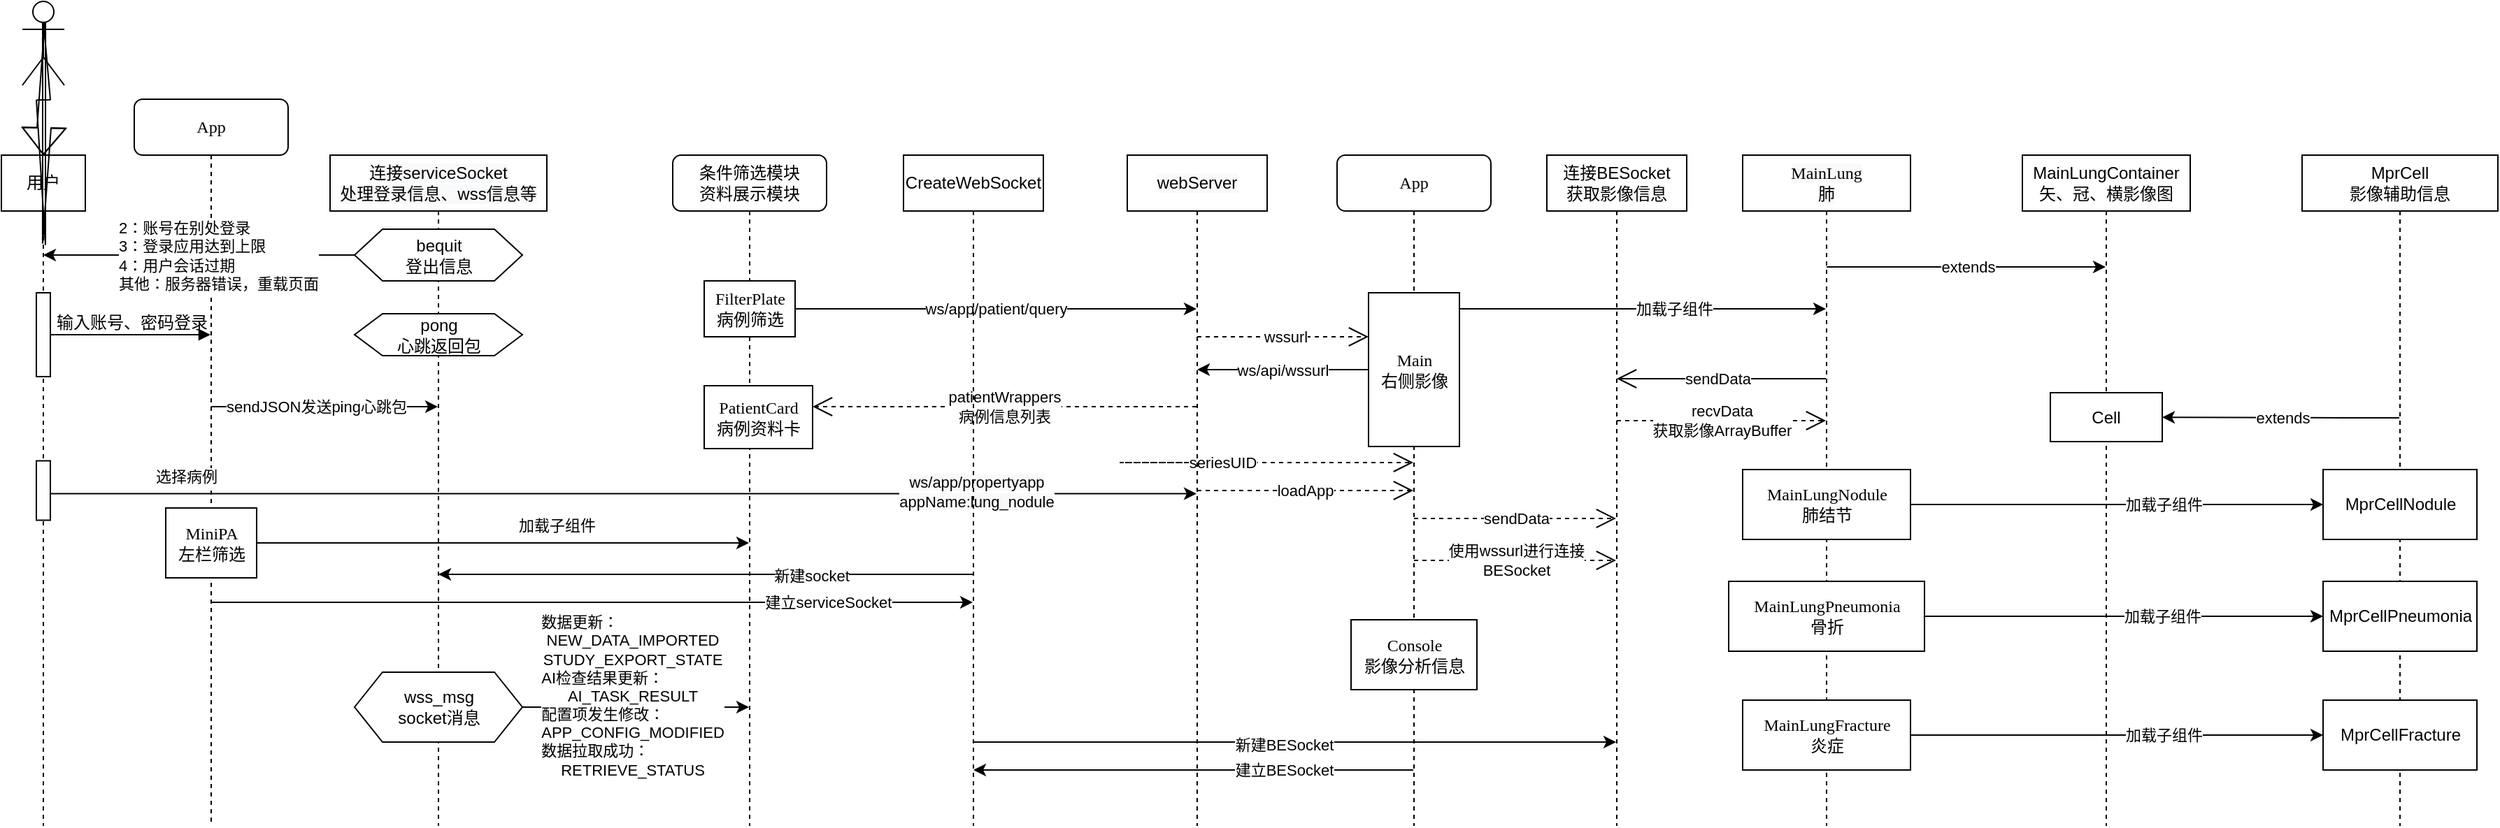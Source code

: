 <mxfile version="14.9.0" type="github">
  <diagram name="Page-1" id="13e1069c-82ec-6db2-03f1-153e76fe0fe0">
    <mxGraphModel dx="1154" dy="594" grid="1" gridSize="10" guides="1" tooltips="1" connect="1" arrows="1" fold="1" page="1" pageScale="1" pageWidth="1100" pageHeight="850" background="none" math="0" shadow="0">
      <root>
        <mxCell id="0" />
        <mxCell id="1" parent="0" />
        <mxCell id="7baba1c4bc27f4b0-2" value="条件筛选模块&lt;br&gt;资料展示模块" style="shape=umlLifeline;perimeter=lifelinePerimeter;whiteSpace=wrap;html=1;container=1;collapsible=0;recursiveResize=0;outlineConnect=0;rounded=1;shadow=0;comic=0;labelBackgroundColor=none;strokeWidth=1;fontFamily=Verdana;fontSize=12;align=center;" parent="1" vertex="1">
          <mxGeometry x="495" y="120" width="110" height="480" as="geometry" />
        </mxCell>
        <mxCell id="7baba1c4bc27f4b0-10" value="FilterPlate&lt;br&gt;病例筛选" style="html=1;points=[];perimeter=orthogonalPerimeter;rounded=0;shadow=0;comic=0;labelBackgroundColor=none;strokeWidth=1;fontFamily=Verdana;fontSize=12;align=center;" parent="7baba1c4bc27f4b0-2" vertex="1">
          <mxGeometry x="22.5" y="90" width="65" height="40" as="geometry" />
        </mxCell>
        <mxCell id="CF_FWANQ5Wj2ceeT_asj-14" value="PatientCard&lt;br&gt;病例资料卡" style="html=1;points=[];perimeter=orthogonalPerimeter;rounded=0;shadow=0;comic=0;labelBackgroundColor=none;strokeWidth=1;fontFamily=Verdana;fontSize=12;align=center;" parent="7baba1c4bc27f4b0-2" vertex="1">
          <mxGeometry x="22.5" y="165" width="77.5" height="45" as="geometry" />
        </mxCell>
        <mxCell id="7baba1c4bc27f4b0-8" value="App" style="shape=umlLifeline;perimeter=lifelinePerimeter;whiteSpace=wrap;html=1;container=1;collapsible=0;recursiveResize=0;outlineConnect=0;rounded=1;shadow=0;comic=0;labelBackgroundColor=none;strokeWidth=1;fontFamily=Verdana;fontSize=12;align=center;" parent="1" vertex="1">
          <mxGeometry x="110" y="80" width="110" height="520" as="geometry" />
        </mxCell>
        <mxCell id="7baba1c4bc27f4b0-9" value="MiniPA&lt;br&gt;左栏筛选" style="html=1;points=[];perimeter=orthogonalPerimeter;rounded=0;shadow=0;comic=0;labelBackgroundColor=none;strokeWidth=1;fontFamily=Verdana;fontSize=12;align=center;" parent="7baba1c4bc27f4b0-8" vertex="1">
          <mxGeometry x="22.5" y="292.5" width="65" height="50" as="geometry" />
        </mxCell>
        <mxCell id="CF_FWANQ5Wj2ceeT_asj-6" value="&lt;span style=&quot;font-family: &amp;#34;helvetica&amp;#34;&quot;&gt;输入账号、密码登录&lt;/span&gt;" style="html=1;verticalAlign=bottom;endArrow=block;labelBackgroundColor=none;fontFamily=Verdana;fontSize=12;edgeStyle=elbowEdgeStyle;elbow=vertical;" parent="1" source="CF_FWANQ5Wj2ceeT_asj-2" target="7baba1c4bc27f4b0-8" edge="1">
          <mxGeometry relative="1" as="geometry">
            <mxPoint x="40" y="240" as="sourcePoint" />
            <mxPoint x="120" y="250" as="targetPoint" />
          </mxGeometry>
        </mxCell>
        <mxCell id="CF_FWANQ5Wj2ceeT_asj-12" value="" style="endArrow=classic;html=1;" parent="1" source="7baba1c4bc27f4b0-9" target="7baba1c4bc27f4b0-2" edge="1">
          <mxGeometry width="50" height="50" relative="1" as="geometry">
            <mxPoint x="310" y="230" as="sourcePoint" />
            <mxPoint x="360" y="180" as="targetPoint" />
          </mxGeometry>
        </mxCell>
        <mxCell id="CF_FWANQ5Wj2ceeT_asj-13" value="加载子组件" style="edgeLabel;html=1;align=center;verticalAlign=middle;resizable=0;points=[];" parent="CF_FWANQ5Wj2ceeT_asj-12" vertex="1" connectable="0">
          <mxGeometry x="0.298" y="-3" relative="1" as="geometry">
            <mxPoint x="-14" y="-16" as="offset" />
          </mxGeometry>
        </mxCell>
        <mxCell id="CF_FWANQ5Wj2ceeT_asj-16" value="ws/app/patient/query" style="endArrow=classic;html=1;startArrow=none;" parent="1" source="7baba1c4bc27f4b0-10" target="GgmhdhTbTPwPxOHPuyEN-118" edge="1">
          <mxGeometry width="50" height="50" relative="1" as="geometry">
            <mxPoint x="613.99" y="167.353" as="sourcePoint" />
            <mxPoint x="770" y="220" as="targetPoint" />
          </mxGeometry>
        </mxCell>
        <mxCell id="GgmhdhTbTPwPxOHPuyEN-7" value="App" style="shape=umlLifeline;perimeter=lifelinePerimeter;whiteSpace=wrap;html=1;container=1;collapsible=0;recursiveResize=0;outlineConnect=0;rounded=1;shadow=0;comic=0;labelBackgroundColor=none;strokeWidth=1;fontFamily=Verdana;fontSize=12;align=center;" parent="1" vertex="1">
          <mxGeometry x="970" y="120" width="110" height="480" as="geometry" />
        </mxCell>
        <mxCell id="GgmhdhTbTPwPxOHPuyEN-8" value="Console&lt;br&gt;影像分析信息" style="html=1;points=[];perimeter=orthogonalPerimeter;rounded=0;shadow=0;comic=0;labelBackgroundColor=none;strokeWidth=1;fontFamily=Verdana;fontSize=12;align=center;" parent="GgmhdhTbTPwPxOHPuyEN-7" vertex="1">
          <mxGeometry x="10" y="332.5" width="90" height="50" as="geometry" />
        </mxCell>
        <mxCell id="GgmhdhTbTPwPxOHPuyEN-9" value="Main&lt;br&gt;右侧影像" style="html=1;points=[];perimeter=orthogonalPerimeter;rounded=0;shadow=0;comic=0;labelBackgroundColor=none;strokeWidth=1;fontFamily=Verdana;fontSize=12;align=center;" parent="GgmhdhTbTPwPxOHPuyEN-7" vertex="1">
          <mxGeometry x="22.5" y="98.5" width="65" height="110" as="geometry" />
        </mxCell>
        <mxCell id="GgmhdhTbTPwPxOHPuyEN-19" value="loadApp" style="endArrow=open;endSize=12;dashed=1;html=1;" parent="1" source="GgmhdhTbTPwPxOHPuyEN-118" target="GgmhdhTbTPwPxOHPuyEN-7" edge="1">
          <mxGeometry x="-0.003" width="160" relative="1" as="geometry">
            <mxPoint x="774" y="390" as="sourcePoint" />
            <mxPoint x="923.99" y="210" as="targetPoint" />
            <mxPoint as="offset" />
          </mxGeometry>
        </mxCell>
        <mxCell id="GgmhdhTbTPwPxOHPuyEN-24" value="wssurl" style="endArrow=open;endSize=12;dashed=1;html=1;" parent="1" source="GgmhdhTbTPwPxOHPuyEN-118" target="GgmhdhTbTPwPxOHPuyEN-9" edge="1">
          <mxGeometry x="0.02" width="160" relative="1" as="geometry">
            <mxPoint x="773.99" y="290" as="sourcePoint" />
            <mxPoint x="833.99" y="240" as="targetPoint" />
            <Array as="points">
              <mxPoint x="870" y="250" />
            </Array>
            <mxPoint as="offset" />
          </mxGeometry>
        </mxCell>
        <mxCell id="GgmhdhTbTPwPxOHPuyEN-27" value="使用wssurl进行连接&lt;br&gt;BESocket" style="endArrow=open;endSize=12;dashed=1;html=1;" parent="1" source="GgmhdhTbTPwPxOHPuyEN-7" target="GgmhdhTbTPwPxOHPuyEN-117" edge="1">
          <mxGeometry width="160" relative="1" as="geometry">
            <mxPoint x="943.99" y="250" as="sourcePoint" />
            <mxPoint x="1113.99" y="280" as="targetPoint" />
            <Array as="points">
              <mxPoint x="1090" y="410" />
            </Array>
          </mxGeometry>
        </mxCell>
        <mxCell id="GgmhdhTbTPwPxOHPuyEN-30" value="" style="endArrow=classic;html=1;" parent="1" source="GgmhdhTbTPwPxOHPuyEN-9" target="GgmhdhTbTPwPxOHPuyEN-116" edge="1">
          <mxGeometry width="50" height="50" relative="1" as="geometry">
            <mxPoint x="964.49" y="250" as="sourcePoint" />
            <mxPoint x="1333" y="250" as="targetPoint" />
            <Array as="points">
              <mxPoint x="1240" y="230" />
            </Array>
          </mxGeometry>
        </mxCell>
        <mxCell id="GgmhdhTbTPwPxOHPuyEN-31" value="加载子组件" style="edgeLabel;html=1;align=center;verticalAlign=middle;resizable=0;points=[];" parent="GgmhdhTbTPwPxOHPuyEN-30" vertex="1" connectable="0">
          <mxGeometry x="-0.143" y="-1" relative="1" as="geometry">
            <mxPoint x="41" y="-1" as="offset" />
          </mxGeometry>
        </mxCell>
        <mxCell id="GgmhdhTbTPwPxOHPuyEN-51" value="" style="endArrow=none;dashed=1;html=1;startArrow=none;" parent="1" edge="1">
          <mxGeometry width="50" height="50" relative="1" as="geometry">
            <mxPoint x="1335" y="145" as="sourcePoint" />
            <mxPoint x="1335" y="130" as="targetPoint" />
          </mxGeometry>
        </mxCell>
        <mxCell id="GgmhdhTbTPwPxOHPuyEN-58" value="extends" style="endArrow=classic;html=1;" parent="1" source="GgmhdhTbTPwPxOHPuyEN-116" target="GgmhdhTbTPwPxOHPuyEN-115" edge="1">
          <mxGeometry x="0.005" width="50" height="50" relative="1" as="geometry">
            <mxPoint x="1334" y="200" as="sourcePoint" />
            <mxPoint x="1494" y="200" as="targetPoint" />
            <Array as="points">
              <mxPoint x="1450" y="200" />
            </Array>
            <mxPoint x="1" as="offset" />
          </mxGeometry>
        </mxCell>
        <mxCell id="GgmhdhTbTPwPxOHPuyEN-61" value="recvData&lt;br&gt;获取影像ArrayBuffer" style="endArrow=open;endSize=12;dashed=1;html=1;" parent="1" source="GgmhdhTbTPwPxOHPuyEN-117" target="GgmhdhTbTPwPxOHPuyEN-116" edge="1">
          <mxGeometry width="160" relative="1" as="geometry">
            <mxPoint x="1120" y="310" as="sourcePoint" />
            <mxPoint x="1334" y="310" as="targetPoint" />
            <Array as="points">
              <mxPoint x="1190" y="310" />
            </Array>
          </mxGeometry>
        </mxCell>
        <mxCell id="GgmhdhTbTPwPxOHPuyEN-68" value="patientWrappers&lt;br&gt;病例信息列表" style="endArrow=open;endSize=12;dashed=1;html=1;" parent="1" source="GgmhdhTbTPwPxOHPuyEN-118" target="CF_FWANQ5Wj2ceeT_asj-14" edge="1">
          <mxGeometry width="160" relative="1" as="geometry">
            <mxPoint x="770" y="308" as="sourcePoint" />
            <mxPoint x="723.99" y="380" as="targetPoint" />
            <Array as="points">
              <mxPoint x="740" y="300" />
            </Array>
          </mxGeometry>
        </mxCell>
        <mxCell id="GgmhdhTbTPwPxOHPuyEN-70" value="选择病例" style="endArrow=classic;html=1;exitX=0.9;exitY=0.553;exitDx=0;exitDy=0;exitPerimeter=0;" parent="1" source="GgmhdhTbTPwPxOHPuyEN-73" target="GgmhdhTbTPwPxOHPuyEN-118" edge="1">
          <mxGeometry x="-0.761" y="12" width="50" height="50" relative="1" as="geometry">
            <mxPoint x="30" y="358.53" as="sourcePoint" />
            <mxPoint x="770" y="362" as="targetPoint" />
            <mxPoint as="offset" />
          </mxGeometry>
        </mxCell>
        <mxCell id="GgmhdhTbTPwPxOHPuyEN-84" value="Text" style="edgeLabel;html=1;align=center;verticalAlign=middle;resizable=0;points=[];" parent="GgmhdhTbTPwPxOHPuyEN-70" vertex="1" connectable="0">
          <mxGeometry x="0.592" y="-1" relative="1" as="geometry">
            <mxPoint as="offset" />
          </mxGeometry>
        </mxCell>
        <mxCell id="GgmhdhTbTPwPxOHPuyEN-85" value="&lt;span style=&quot;background-color: rgb(248 , 249 , 250)&quot;&gt;ws/app/propertyapp&lt;/span&gt;&lt;br&gt;&lt;span style=&quot;background-color: rgb(248 , 249 , 250)&quot;&gt;appName:lung_nodule&lt;/span&gt;" style="edgeLabel;html=1;align=center;verticalAlign=middle;resizable=0;points=[];" parent="GgmhdhTbTPwPxOHPuyEN-70" vertex="1" connectable="0">
          <mxGeometry x="0.595" y="-3" relative="1" as="geometry">
            <mxPoint x="8" y="-5" as="offset" />
          </mxGeometry>
        </mxCell>
        <mxCell id="GgmhdhTbTPwPxOHPuyEN-75" value="seriesUID" style="endArrow=open;endSize=12;dashed=1;html=1;" parent="1" source="GgmhdhTbTPwPxOHPuyEN-118" target="GgmhdhTbTPwPxOHPuyEN-7" edge="1">
          <mxGeometry width="160" relative="1" as="geometry">
            <mxPoint x="759.5" y="342" as="sourcePoint" />
            <mxPoint x="934.5" y="342" as="targetPoint" />
            <Array as="points">
              <mxPoint x="810" y="340" />
            </Array>
          </mxGeometry>
        </mxCell>
        <mxCell id="GgmhdhTbTPwPxOHPuyEN-76" value="&lt;span style=&quot;color: rgb(0 , 0 , 0) ; font-family: &amp;#34;helvetica&amp;#34; ; font-size: 11px ; font-style: normal ; font-weight: 400 ; letter-spacing: normal ; text-align: center ; text-indent: 0px ; text-transform: none ; word-spacing: 0px ; background-color: rgb(255 , 255 , 255) ; display: inline ; float: none&quot;&gt;ws/api/wssurl&lt;/span&gt;" style="endArrow=classic;html=1;" parent="1" source="GgmhdhTbTPwPxOHPuyEN-9" target="GgmhdhTbTPwPxOHPuyEN-118" edge="1">
          <mxGeometry width="50" height="50" relative="1" as="geometry">
            <mxPoint x="773.99" y="310" as="sourcePoint" />
            <mxPoint x="773.99" y="320" as="targetPoint" />
            <Array as="points" />
          </mxGeometry>
        </mxCell>
        <mxCell id="GgmhdhTbTPwPxOHPuyEN-91" value="" style="endArrow=classic;html=1;" parent="1" source="GgmhdhTbTPwPxOHPuyEN-88" target="GgmhdhTbTPwPxOHPuyEN-121" edge="1">
          <mxGeometry width="50" height="50" relative="1" as="geometry">
            <mxPoint x="240" y="196" as="sourcePoint" />
            <mxPoint x="30" y="186" as="targetPoint" />
          </mxGeometry>
        </mxCell>
        <mxCell id="GgmhdhTbTPwPxOHPuyEN-92" value="&lt;div style=&quot;text-align: left&quot;&gt;2：账号在别处登录&lt;/div&gt;&lt;div style=&quot;text-align: left&quot;&gt;3：登录应用达到上限&lt;/div&gt;&lt;div style=&quot;text-align: left&quot;&gt;4：用户会话过期&lt;/div&gt;&lt;div style=&quot;text-align: left&quot;&gt;其他：服务器错误，重载页面&lt;/div&gt;" style="edgeLabel;html=1;align=center;verticalAlign=middle;resizable=0;points=[];" parent="GgmhdhTbTPwPxOHPuyEN-91" vertex="1" connectable="0">
          <mxGeometry x="-0.283" relative="1" as="geometry">
            <mxPoint x="-18" as="offset" />
          </mxGeometry>
        </mxCell>
        <mxCell id="GgmhdhTbTPwPxOHPuyEN-93" value="" style="endArrow=classic;html=1;" parent="1" source="GgmhdhTbTPwPxOHPuyEN-90" target="7baba1c4bc27f4b0-2" edge="1">
          <mxGeometry width="50" height="50" relative="1" as="geometry">
            <mxPoint x="390" y="410" as="sourcePoint" />
            <mxPoint x="440" y="360" as="targetPoint" />
          </mxGeometry>
        </mxCell>
        <mxCell id="GgmhdhTbTPwPxOHPuyEN-94" value="&lt;div style=&quot;text-align: left&quot;&gt;数据更新：&lt;/div&gt;NEW_DATA_IMPORTED&lt;br&gt;&lt;span style=&quot;font-size: 11px&quot;&gt;STUDY_EXPORT_STATE&lt;br&gt;&lt;div style=&quot;text-align: left&quot;&gt;AI检查结果更新：&lt;/div&gt;&lt;/span&gt;AI_TASK_RESULT&lt;br&gt;&lt;div style=&quot;text-align: left&quot;&gt;配置项发生修改：&lt;/div&gt;&lt;div&gt;&lt;span style=&quot;font-size: 11px&quot;&gt;APP_CONFIG_MODIFIED&lt;/span&gt;&lt;br&gt;&lt;/div&gt;&lt;div style=&quot;text-align: left&quot;&gt;&lt;span style=&quot;font-size: 11px&quot;&gt;数据拉取成功：&lt;/span&gt;&lt;/div&gt;&lt;div&gt;&lt;span style=&quot;font-size: 11px&quot;&gt;RETRIEVE_STATUS&lt;/span&gt;&lt;br&gt;&lt;/div&gt;" style="edgeLabel;html=1;align=center;verticalAlign=middle;resizable=0;points=[];" parent="GgmhdhTbTPwPxOHPuyEN-93" vertex="1" connectable="0">
          <mxGeometry x="-0.211" y="1" relative="1" as="geometry">
            <mxPoint x="14" y="-7" as="offset" />
          </mxGeometry>
        </mxCell>
        <mxCell id="GgmhdhTbTPwPxOHPuyEN-110" value="" style="endArrow=classic;html=1;" parent="1" source="GgmhdhTbTPwPxOHPuyEN-46" target="GgmhdhTbTPwPxOHPuyEN-126" edge="1">
          <mxGeometry width="50" height="50" relative="1" as="geometry">
            <mxPoint x="1335" y="270" as="sourcePoint" />
            <mxPoint x="1650" y="370" as="targetPoint" />
          </mxGeometry>
        </mxCell>
        <mxCell id="GgmhdhTbTPwPxOHPuyEN-111" value="加载子组件" style="edgeLabel;html=1;align=center;verticalAlign=middle;resizable=0;points=[];" parent="GgmhdhTbTPwPxOHPuyEN-110" vertex="1" connectable="0">
          <mxGeometry x="-0.143" y="-1" relative="1" as="geometry">
            <mxPoint x="54" y="-1" as="offset" />
          </mxGeometry>
        </mxCell>
        <mxCell id="GgmhdhTbTPwPxOHPuyEN-114" value="MprCell&lt;br&gt;影像辅助信息" style="shape=umlLifeline;perimeter=lifelinePerimeter;whiteSpace=wrap;html=1;container=1;collapsible=0;recursiveResize=0;outlineConnect=0;" parent="1" vertex="1">
          <mxGeometry x="1660" y="120" width="140" height="480" as="geometry" />
        </mxCell>
        <mxCell id="GgmhdhTbTPwPxOHPuyEN-126" value="MprCellNodule" style="html=1;" parent="GgmhdhTbTPwPxOHPuyEN-114" vertex="1">
          <mxGeometry x="15" y="225" width="110" height="50" as="geometry" />
        </mxCell>
        <mxCell id="GgmhdhTbTPwPxOHPuyEN-115" value="&lt;span style=&quot;font-family: &amp;#34;helvetica&amp;#34;&quot;&gt;MainLungContainer&lt;br&gt;&lt;/span&gt;矢、冠、横影像图" style="shape=umlLifeline;perimeter=lifelinePerimeter;whiteSpace=wrap;html=1;container=1;collapsible=0;recursiveResize=0;outlineConnect=0;" parent="1" vertex="1">
          <mxGeometry x="1460" y="120" width="120" height="480" as="geometry" />
        </mxCell>
        <mxCell id="GgmhdhTbTPwPxOHPuyEN-60" value="Cell" style="rounded=0;whiteSpace=wrap;html=1;" parent="GgmhdhTbTPwPxOHPuyEN-115" vertex="1">
          <mxGeometry x="20" y="170" width="80" height="35" as="geometry" />
        </mxCell>
        <mxCell id="GgmhdhTbTPwPxOHPuyEN-116" value="&#xa;&#xa;&lt;span style=&quot;color: rgb(0, 0, 0); font-family: verdana; font-size: 12px; font-style: normal; font-weight: 400; letter-spacing: normal; text-align: center; text-indent: 0px; text-transform: none; word-spacing: 0px; background-color: rgb(248, 249, 250); display: inline; float: none;&quot;&gt;MainLung&lt;/span&gt;&lt;br style=&quot;color: rgb(0, 0, 0); font-family: verdana; font-size: 12px; font-style: normal; font-weight: 400; letter-spacing: normal; text-align: center; text-indent: 0px; text-transform: none; word-spacing: 0px; background-color: rgb(248, 249, 250);&quot;&gt;&lt;span style=&quot;color: rgb(0, 0, 0); font-family: verdana; font-size: 12px; font-style: normal; font-weight: 400; letter-spacing: normal; text-align: center; text-indent: 0px; text-transform: none; word-spacing: 0px; background-color: rgb(248, 249, 250); display: inline; float: none;&quot;&gt;肺&lt;/span&gt;&#xa;&#xa;" style="shape=umlLifeline;perimeter=lifelinePerimeter;whiteSpace=wrap;html=1;container=1;collapsible=0;recursiveResize=0;outlineConnect=0;" parent="1" vertex="1">
          <mxGeometry x="1260" y="120" width="120" height="480" as="geometry" />
        </mxCell>
        <mxCell id="GgmhdhTbTPwPxOHPuyEN-46" value="MainLungNodule&lt;br&gt;肺结节" style="html=1;points=[];perimeter=orthogonalPerimeter;rounded=0;shadow=0;comic=0;labelBackgroundColor=none;strokeWidth=1;fontFamily=Verdana;fontSize=12;align=center;" parent="GgmhdhTbTPwPxOHPuyEN-116" vertex="1">
          <mxGeometry y="225" width="120" height="50" as="geometry" />
        </mxCell>
        <mxCell id="GgmhdhTbTPwPxOHPuyEN-47" value="MainLungPneumonia&lt;br&gt;骨折" style="html=1;points=[];perimeter=orthogonalPerimeter;rounded=0;shadow=0;comic=0;labelBackgroundColor=none;strokeWidth=1;fontFamily=Verdana;fontSize=12;align=center;" parent="GgmhdhTbTPwPxOHPuyEN-116" vertex="1">
          <mxGeometry x="-10" y="305" width="140" height="50" as="geometry" />
        </mxCell>
        <mxCell id="GgmhdhTbTPwPxOHPuyEN-48" value="MainLungFracture&lt;br&gt;炎症" style="html=1;points=[];perimeter=orthogonalPerimeter;rounded=0;shadow=0;comic=0;labelBackgroundColor=none;strokeWidth=1;fontFamily=Verdana;fontSize=12;align=center;" parent="GgmhdhTbTPwPxOHPuyEN-116" vertex="1">
          <mxGeometry y="390" width="120" height="50" as="geometry" />
        </mxCell>
        <mxCell id="GgmhdhTbTPwPxOHPuyEN-117" value="连接BESocket&lt;br&gt;获取影像信息" style="shape=umlLifeline;perimeter=lifelinePerimeter;whiteSpace=wrap;html=1;container=1;collapsible=0;recursiveResize=0;outlineConnect=0;" parent="1" vertex="1">
          <mxGeometry x="1120" y="120" width="100" height="480" as="geometry" />
        </mxCell>
        <mxCell id="GgmhdhTbTPwPxOHPuyEN-118" value="&#xa;&#xa;&lt;span style=&quot;color: rgb(0, 0, 0); font-family: helvetica; font-size: 12px; font-style: normal; font-weight: 400; letter-spacing: normal; text-align: center; text-indent: 0px; text-transform: none; word-spacing: 0px; background-color: rgb(248, 249, 250); display: inline; float: none;&quot;&gt;webServer&lt;/span&gt;&#xa;&#xa;" style="shape=umlLifeline;perimeter=lifelinePerimeter;whiteSpace=wrap;html=1;container=1;collapsible=0;recursiveResize=0;outlineConnect=0;" parent="1" vertex="1">
          <mxGeometry x="820" y="120" width="100" height="480" as="geometry" />
        </mxCell>
        <mxCell id="GgmhdhTbTPwPxOHPuyEN-119" value="&#xa;&#xa;&lt;span style=&quot;color: rgb(0, 0, 0); font-family: helvetica; font-size: 12px; font-style: normal; font-weight: 400; letter-spacing: normal; text-align: center; text-indent: 0px; text-transform: none; word-spacing: 0px; background-color: rgb(248, 249, 250); display: inline; float: none;&quot;&gt;连接serviceSocket&lt;/span&gt;&lt;br style=&quot;color: rgb(0, 0, 0); font-family: helvetica; font-size: 12px; font-style: normal; font-weight: 400; letter-spacing: normal; text-align: center; text-indent: 0px; text-transform: none; word-spacing: 0px; background-color: rgb(248, 249, 250);&quot;&gt;&lt;span style=&quot;color: rgb(0, 0, 0); font-family: helvetica; font-size: 12px; font-style: normal; font-weight: 400; letter-spacing: normal; text-align: center; text-indent: 0px; text-transform: none; word-spacing: 0px; background-color: rgb(248, 249, 250); display: inline; float: none;&quot;&gt;处理登录信息、wss信息等&lt;/span&gt;&#xa;&#xa;" style="shape=umlLifeline;perimeter=lifelinePerimeter;whiteSpace=wrap;html=1;container=1;collapsible=0;recursiveResize=0;outlineConnect=0;" parent="1" vertex="1">
          <mxGeometry x="250" y="120" width="155" height="480" as="geometry" />
        </mxCell>
        <mxCell id="GgmhdhTbTPwPxOHPuyEN-88" value="bequit&lt;br&gt;登出信息" style="shape=hexagon;perimeter=hexagonPerimeter2;whiteSpace=wrap;html=1;fixedSize=1;" parent="GgmhdhTbTPwPxOHPuyEN-119" vertex="1">
          <mxGeometry x="17.5" y="53" width="120" height="37" as="geometry" />
        </mxCell>
        <mxCell id="GgmhdhTbTPwPxOHPuyEN-89" value="pong&lt;br&gt;心跳返回包" style="shape=hexagon;perimeter=hexagonPerimeter2;whiteSpace=wrap;html=1;fixedSize=1;" parent="GgmhdhTbTPwPxOHPuyEN-119" vertex="1">
          <mxGeometry x="17.5" y="113.5" width="120" height="30" as="geometry" />
        </mxCell>
        <mxCell id="GgmhdhTbTPwPxOHPuyEN-90" value="wss_msg&lt;br&gt;socket消息" style="shape=hexagon;perimeter=hexagonPerimeter2;whiteSpace=wrap;html=1;fixedSize=1;" parent="GgmhdhTbTPwPxOHPuyEN-119" vertex="1">
          <mxGeometry x="17.5" y="370" width="120" height="50" as="geometry" />
        </mxCell>
        <mxCell id="GgmhdhTbTPwPxOHPuyEN-121" value="用户" style="shape=umlLifeline;perimeter=lifelinePerimeter;whiteSpace=wrap;html=1;container=1;collapsible=0;recursiveResize=0;outlineConnect=0;" parent="1" vertex="1">
          <mxGeometry x="15" y="120" width="60" height="480" as="geometry" />
        </mxCell>
        <mxCell id="CF_FWANQ5Wj2ceeT_asj-2" value="" style="html=1;points=[];perimeter=orthogonalPerimeter;rounded=0;shadow=0;comic=0;labelBackgroundColor=none;strokeWidth=1;fontFamily=Verdana;fontSize=12;align=center;" parent="GgmhdhTbTPwPxOHPuyEN-121" vertex="1">
          <mxGeometry x="25" y="98.5" width="10" height="60" as="geometry" />
        </mxCell>
        <mxCell id="GgmhdhTbTPwPxOHPuyEN-73" value="" style="html=1;points=[];perimeter=orthogonalPerimeter;rounded=0;shadow=0;comic=0;labelBackgroundColor=none;strokeWidth=1;fontFamily=Verdana;fontSize=12;align=center;" parent="GgmhdhTbTPwPxOHPuyEN-121" vertex="1">
          <mxGeometry x="25" y="218.75" width="10" height="42.5" as="geometry" />
        </mxCell>
        <mxCell id="GgmhdhTbTPwPxOHPuyEN-125" style="edgeStyle=orthogonalEdgeStyle;shape=flexArrow;rounded=0;orthogonalLoop=1;jettySize=auto;html=1;" parent="1" edge="1">
          <mxGeometry relative="1" as="geometry">
            <mxPoint x="45" y="120" as="targetPoint" />
            <mxPoint x="45" y="80" as="sourcePoint" />
          </mxGeometry>
        </mxCell>
        <mxCell id="GgmhdhTbTPwPxOHPuyEN-122" value="" style="shape=umlActor;verticalLabelPosition=bottom;verticalAlign=top;html=1;" parent="1" vertex="1">
          <mxGeometry x="30" y="10" width="30" height="60" as="geometry" />
        </mxCell>
        <mxCell id="GgmhdhTbTPwPxOHPuyEN-128" value="MprCellPneumonia" style="html=1;" parent="1" vertex="1">
          <mxGeometry x="1675" y="425" width="110" height="50" as="geometry" />
        </mxCell>
        <mxCell id="GgmhdhTbTPwPxOHPuyEN-129" value="MprCellFracture" style="html=1;" parent="1" vertex="1">
          <mxGeometry x="1675" y="510" width="110" height="50" as="geometry" />
        </mxCell>
        <mxCell id="GgmhdhTbTPwPxOHPuyEN-130" value="" style="endArrow=classic;html=1;" parent="1" source="GgmhdhTbTPwPxOHPuyEN-47" target="GgmhdhTbTPwPxOHPuyEN-128" edge="1">
          <mxGeometry width="50" height="50" relative="1" as="geometry">
            <mxPoint x="1390" y="380" as="sourcePoint" />
            <mxPoint x="1685" y="380" as="targetPoint" />
          </mxGeometry>
        </mxCell>
        <mxCell id="GgmhdhTbTPwPxOHPuyEN-131" value="加载子组件" style="edgeLabel;html=1;align=center;verticalAlign=middle;resizable=0;points=[];" parent="GgmhdhTbTPwPxOHPuyEN-130" vertex="1" connectable="0">
          <mxGeometry x="-0.143" y="-1" relative="1" as="geometry">
            <mxPoint x="48" y="-1" as="offset" />
          </mxGeometry>
        </mxCell>
        <mxCell id="GgmhdhTbTPwPxOHPuyEN-132" value="" style="endArrow=classic;html=1;" parent="1" source="GgmhdhTbTPwPxOHPuyEN-48" target="GgmhdhTbTPwPxOHPuyEN-129" edge="1">
          <mxGeometry width="50" height="50" relative="1" as="geometry">
            <mxPoint x="1400" y="460" as="sourcePoint" />
            <mxPoint x="1685" y="460" as="targetPoint" />
          </mxGeometry>
        </mxCell>
        <mxCell id="GgmhdhTbTPwPxOHPuyEN-133" value="加载子组件" style="edgeLabel;html=1;align=center;verticalAlign=middle;resizable=0;points=[];" parent="GgmhdhTbTPwPxOHPuyEN-132" vertex="1" connectable="0">
          <mxGeometry x="-0.143" y="-1" relative="1" as="geometry">
            <mxPoint x="54" y="-1" as="offset" />
          </mxGeometry>
        </mxCell>
        <mxCell id="GgmhdhTbTPwPxOHPuyEN-134" value="extends" style="endArrow=classic;html=1;" parent="1" source="GgmhdhTbTPwPxOHPuyEN-114" target="GgmhdhTbTPwPxOHPuyEN-60" edge="1">
          <mxGeometry x="0.005" width="50" height="50" relative="1" as="geometry">
            <mxPoint x="1329.5" y="210" as="sourcePoint" />
            <mxPoint x="1529.5" y="210" as="targetPoint" />
            <Array as="points">
              <mxPoint x="1700" y="308" />
            </Array>
            <mxPoint x="1" as="offset" />
          </mxGeometry>
        </mxCell>
        <mxCell id="GgmhdhTbTPwPxOHPuyEN-135" value="sendData" style="endArrow=open;endSize=12;dashed=1;html=1;" parent="1" source="GgmhdhTbTPwPxOHPuyEN-7" target="GgmhdhTbTPwPxOHPuyEN-117" edge="1">
          <mxGeometry width="160" relative="1" as="geometry">
            <mxPoint x="939.997" y="380" as="sourcePoint" />
            <mxPoint x="1144.83" y="380" as="targetPoint" />
            <Array as="points">
              <mxPoint x="1095.33" y="380" />
            </Array>
          </mxGeometry>
        </mxCell>
        <mxCell id="Kke3WG4U_u_RpBX2Esor-1" value="CreateWebSocket" style="shape=umlLifeline;perimeter=lifelinePerimeter;whiteSpace=wrap;html=1;container=1;collapsible=0;recursiveResize=0;outlineConnect=0;" vertex="1" parent="1">
          <mxGeometry x="660" y="120" width="100" height="480" as="geometry" />
        </mxCell>
        <mxCell id="Kke3WG4U_u_RpBX2Esor-2" value="" style="endArrow=classic;html=1;" edge="1" parent="1" source="Kke3WG4U_u_RpBX2Esor-1" target="GgmhdhTbTPwPxOHPuyEN-119">
          <mxGeometry width="50" height="50" relative="1" as="geometry">
            <mxPoint x="710" y="430" as="sourcePoint" />
            <mxPoint x="370" y="430" as="targetPoint" />
            <Array as="points">
              <mxPoint x="660" y="420" />
            </Array>
          </mxGeometry>
        </mxCell>
        <mxCell id="Kke3WG4U_u_RpBX2Esor-3" value="新建socket" style="edgeLabel;html=1;align=center;verticalAlign=middle;resizable=0;points=[];" vertex="1" connectable="0" parent="Kke3WG4U_u_RpBX2Esor-2">
          <mxGeometry x="-0.391" y="1" relative="1" as="geometry">
            <mxPoint x="1" as="offset" />
          </mxGeometry>
        </mxCell>
        <mxCell id="Kke3WG4U_u_RpBX2Esor-4" value="" style="endArrow=classic;html=1;" edge="1" parent="1" source="7baba1c4bc27f4b0-8" target="Kke3WG4U_u_RpBX2Esor-1">
          <mxGeometry width="50" height="50" relative="1" as="geometry">
            <mxPoint x="500" y="430" as="sourcePoint" />
            <mxPoint x="550" y="380" as="targetPoint" />
            <Array as="points">
              <mxPoint x="290" y="440" />
            </Array>
          </mxGeometry>
        </mxCell>
        <mxCell id="Kke3WG4U_u_RpBX2Esor-5" value="建立serviceSocket" style="edgeLabel;html=1;align=center;verticalAlign=middle;resizable=0;points=[];" vertex="1" connectable="0" parent="Kke3WG4U_u_RpBX2Esor-4">
          <mxGeometry x="0.565" relative="1" as="geometry">
            <mxPoint x="15" as="offset" />
          </mxGeometry>
        </mxCell>
        <mxCell id="Kke3WG4U_u_RpBX2Esor-6" value="" style="endArrow=classic;html=1;" edge="1" parent="1" source="GgmhdhTbTPwPxOHPuyEN-7" target="Kke3WG4U_u_RpBX2Esor-1">
          <mxGeometry width="50" height="50" relative="1" as="geometry">
            <mxPoint x="850" y="430" as="sourcePoint" />
            <mxPoint x="560" y="540" as="targetPoint" />
            <Array as="points">
              <mxPoint x="900" y="560" />
            </Array>
          </mxGeometry>
        </mxCell>
        <mxCell id="Kke3WG4U_u_RpBX2Esor-8" value="建立BESocket" style="edgeLabel;html=1;align=center;verticalAlign=middle;resizable=0;points=[];" vertex="1" connectable="0" parent="Kke3WG4U_u_RpBX2Esor-6">
          <mxGeometry x="-0.413" y="3" relative="1" as="geometry">
            <mxPoint y="-3" as="offset" />
          </mxGeometry>
        </mxCell>
        <mxCell id="Kke3WG4U_u_RpBX2Esor-9" value="" style="endArrow=classic;html=1;" edge="1" parent="1" source="Kke3WG4U_u_RpBX2Esor-1" target="GgmhdhTbTPwPxOHPuyEN-117">
          <mxGeometry width="50" height="50" relative="1" as="geometry">
            <mxPoint x="930" y="430" as="sourcePoint" />
            <mxPoint x="1160" y="360" as="targetPoint" />
            <Array as="points">
              <mxPoint x="1080" y="540" />
            </Array>
          </mxGeometry>
        </mxCell>
        <mxCell id="Kke3WG4U_u_RpBX2Esor-11" value="新建BESocket" style="edgeLabel;html=1;align=center;verticalAlign=middle;resizable=0;points=[];" vertex="1" connectable="0" parent="Kke3WG4U_u_RpBX2Esor-9">
          <mxGeometry x="-0.037" y="-2" relative="1" as="geometry">
            <mxPoint x="1" as="offset" />
          </mxGeometry>
        </mxCell>
        <mxCell id="Kke3WG4U_u_RpBX2Esor-12" value="" style="endArrow=open;endFill=1;endSize=12;html=1;" edge="1" parent="1" source="GgmhdhTbTPwPxOHPuyEN-116" target="GgmhdhTbTPwPxOHPuyEN-117">
          <mxGeometry width="160" relative="1" as="geometry">
            <mxPoint x="1240" y="400" as="sourcePoint" />
            <mxPoint x="1400" y="400" as="targetPoint" />
            <Array as="points">
              <mxPoint x="1200" y="280" />
            </Array>
          </mxGeometry>
        </mxCell>
        <mxCell id="Kke3WG4U_u_RpBX2Esor-13" value="sendData" style="edgeLabel;html=1;align=center;verticalAlign=middle;resizable=0;points=[];" vertex="1" connectable="0" parent="Kke3WG4U_u_RpBX2Esor-12">
          <mxGeometry x="0.02" y="1" relative="1" as="geometry">
            <mxPoint x="-2" y="-1" as="offset" />
          </mxGeometry>
        </mxCell>
        <mxCell id="Kke3WG4U_u_RpBX2Esor-14" value="" style="endArrow=classic;html=1;" edge="1" parent="1" source="7baba1c4bc27f4b0-8" target="GgmhdhTbTPwPxOHPuyEN-119">
          <mxGeometry width="50" height="50" relative="1" as="geometry">
            <mxPoint x="570" y="380" as="sourcePoint" />
            <mxPoint x="620" y="330" as="targetPoint" />
            <Array as="points">
              <mxPoint x="290" y="300" />
            </Array>
          </mxGeometry>
        </mxCell>
        <mxCell id="Kke3WG4U_u_RpBX2Esor-15" value="sendJSON发送ping心跳包" style="edgeLabel;html=1;align=center;verticalAlign=middle;resizable=0;points=[];" vertex="1" connectable="0" parent="Kke3WG4U_u_RpBX2Esor-14">
          <mxGeometry x="0.311" relative="1" as="geometry">
            <mxPoint x="-31" as="offset" />
          </mxGeometry>
        </mxCell>
      </root>
    </mxGraphModel>
  </diagram>
</mxfile>

